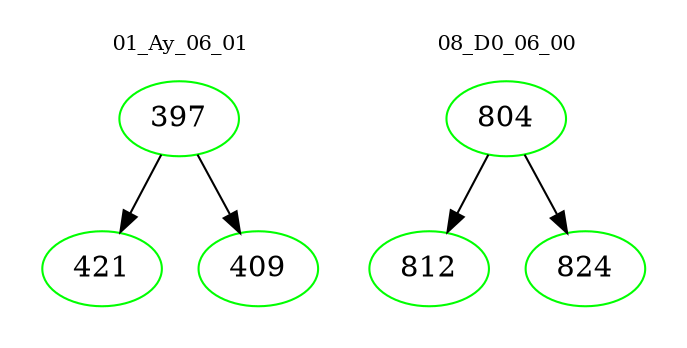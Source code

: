 digraph{
subgraph cluster_0 {
color = white
label = "01_Ay_06_01";
fontsize=10;
T0_397 [label="397", color="green"]
T0_397 -> T0_421 [color="black"]
T0_421 [label="421", color="green"]
T0_397 -> T0_409 [color="black"]
T0_409 [label="409", color="green"]
}
subgraph cluster_1 {
color = white
label = "08_D0_06_00";
fontsize=10;
T1_804 [label="804", color="green"]
T1_804 -> T1_812 [color="black"]
T1_812 [label="812", color="green"]
T1_804 -> T1_824 [color="black"]
T1_824 [label="824", color="green"]
}
}
